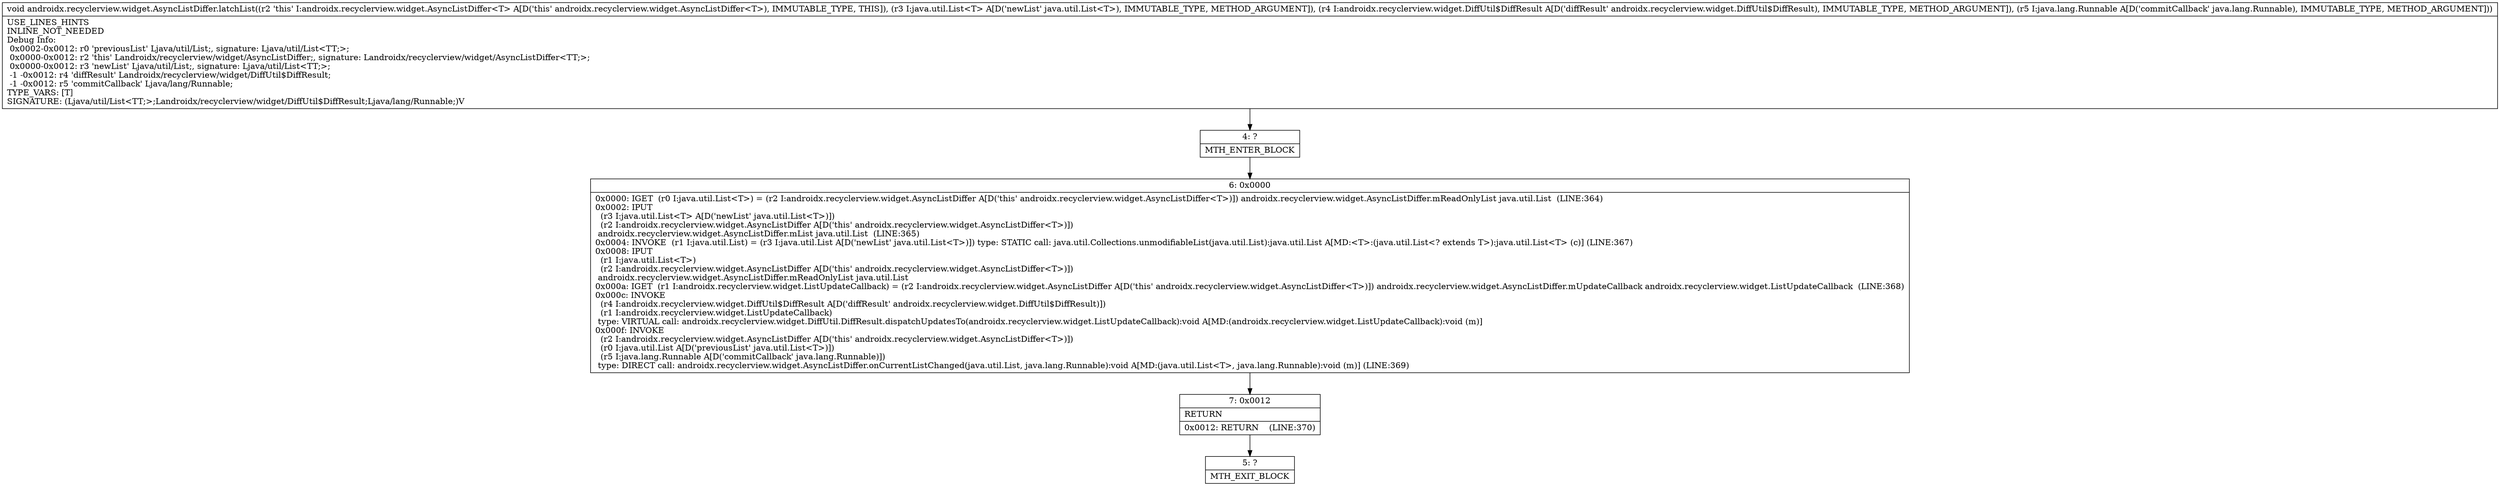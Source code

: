 digraph "CFG forandroidx.recyclerview.widget.AsyncListDiffer.latchList(Ljava\/util\/List;Landroidx\/recyclerview\/widget\/DiffUtil$DiffResult;Ljava\/lang\/Runnable;)V" {
Node_4 [shape=record,label="{4\:\ ?|MTH_ENTER_BLOCK\l}"];
Node_6 [shape=record,label="{6\:\ 0x0000|0x0000: IGET  (r0 I:java.util.List\<T\>) = (r2 I:androidx.recyclerview.widget.AsyncListDiffer A[D('this' androidx.recyclerview.widget.AsyncListDiffer\<T\>)]) androidx.recyclerview.widget.AsyncListDiffer.mReadOnlyList java.util.List  (LINE:364)\l0x0002: IPUT  \l  (r3 I:java.util.List\<T\> A[D('newList' java.util.List\<T\>)])\l  (r2 I:androidx.recyclerview.widget.AsyncListDiffer A[D('this' androidx.recyclerview.widget.AsyncListDiffer\<T\>)])\l androidx.recyclerview.widget.AsyncListDiffer.mList java.util.List  (LINE:365)\l0x0004: INVOKE  (r1 I:java.util.List) = (r3 I:java.util.List A[D('newList' java.util.List\<T\>)]) type: STATIC call: java.util.Collections.unmodifiableList(java.util.List):java.util.List A[MD:\<T\>:(java.util.List\<? extends T\>):java.util.List\<T\> (c)] (LINE:367)\l0x0008: IPUT  \l  (r1 I:java.util.List\<T\>)\l  (r2 I:androidx.recyclerview.widget.AsyncListDiffer A[D('this' androidx.recyclerview.widget.AsyncListDiffer\<T\>)])\l androidx.recyclerview.widget.AsyncListDiffer.mReadOnlyList java.util.List \l0x000a: IGET  (r1 I:androidx.recyclerview.widget.ListUpdateCallback) = (r2 I:androidx.recyclerview.widget.AsyncListDiffer A[D('this' androidx.recyclerview.widget.AsyncListDiffer\<T\>)]) androidx.recyclerview.widget.AsyncListDiffer.mUpdateCallback androidx.recyclerview.widget.ListUpdateCallback  (LINE:368)\l0x000c: INVOKE  \l  (r4 I:androidx.recyclerview.widget.DiffUtil$DiffResult A[D('diffResult' androidx.recyclerview.widget.DiffUtil$DiffResult)])\l  (r1 I:androidx.recyclerview.widget.ListUpdateCallback)\l type: VIRTUAL call: androidx.recyclerview.widget.DiffUtil.DiffResult.dispatchUpdatesTo(androidx.recyclerview.widget.ListUpdateCallback):void A[MD:(androidx.recyclerview.widget.ListUpdateCallback):void (m)]\l0x000f: INVOKE  \l  (r2 I:androidx.recyclerview.widget.AsyncListDiffer A[D('this' androidx.recyclerview.widget.AsyncListDiffer\<T\>)])\l  (r0 I:java.util.List A[D('previousList' java.util.List\<T\>)])\l  (r5 I:java.lang.Runnable A[D('commitCallback' java.lang.Runnable)])\l type: DIRECT call: androidx.recyclerview.widget.AsyncListDiffer.onCurrentListChanged(java.util.List, java.lang.Runnable):void A[MD:(java.util.List\<T\>, java.lang.Runnable):void (m)] (LINE:369)\l}"];
Node_7 [shape=record,label="{7\:\ 0x0012|RETURN\l|0x0012: RETURN    (LINE:370)\l}"];
Node_5 [shape=record,label="{5\:\ ?|MTH_EXIT_BLOCK\l}"];
MethodNode[shape=record,label="{void androidx.recyclerview.widget.AsyncListDiffer.latchList((r2 'this' I:androidx.recyclerview.widget.AsyncListDiffer\<T\> A[D('this' androidx.recyclerview.widget.AsyncListDiffer\<T\>), IMMUTABLE_TYPE, THIS]), (r3 I:java.util.List\<T\> A[D('newList' java.util.List\<T\>), IMMUTABLE_TYPE, METHOD_ARGUMENT]), (r4 I:androidx.recyclerview.widget.DiffUtil$DiffResult A[D('diffResult' androidx.recyclerview.widget.DiffUtil$DiffResult), IMMUTABLE_TYPE, METHOD_ARGUMENT]), (r5 I:java.lang.Runnable A[D('commitCallback' java.lang.Runnable), IMMUTABLE_TYPE, METHOD_ARGUMENT]))  | USE_LINES_HINTS\lINLINE_NOT_NEEDED\lDebug Info:\l  0x0002\-0x0012: r0 'previousList' Ljava\/util\/List;, signature: Ljava\/util\/List\<TT;\>;\l  0x0000\-0x0012: r2 'this' Landroidx\/recyclerview\/widget\/AsyncListDiffer;, signature: Landroidx\/recyclerview\/widget\/AsyncListDiffer\<TT;\>;\l  0x0000\-0x0012: r3 'newList' Ljava\/util\/List;, signature: Ljava\/util\/List\<TT;\>;\l  \-1 \-0x0012: r4 'diffResult' Landroidx\/recyclerview\/widget\/DiffUtil$DiffResult;\l  \-1 \-0x0012: r5 'commitCallback' Ljava\/lang\/Runnable;\lTYPE_VARS: [T]\lSIGNATURE: (Ljava\/util\/List\<TT;\>;Landroidx\/recyclerview\/widget\/DiffUtil$DiffResult;Ljava\/lang\/Runnable;)V\l}"];
MethodNode -> Node_4;Node_4 -> Node_6;
Node_6 -> Node_7;
Node_7 -> Node_5;
}

